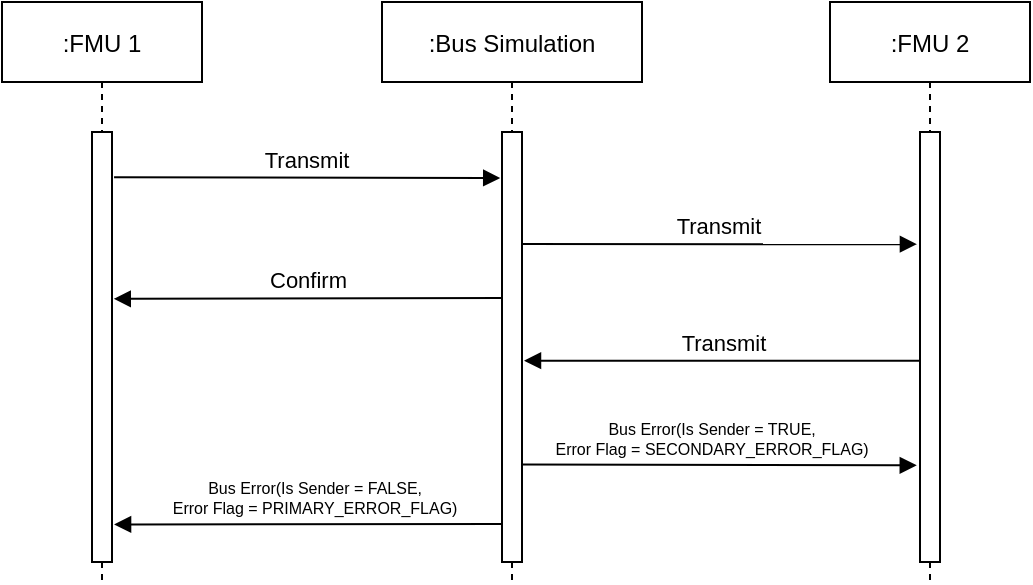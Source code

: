 <mxfile version="21.5.0" type="device">
  <diagram id="kgpKYQtTHZ0yAKxKKP6v" name="Page-1">
    <mxGraphModel dx="657" dy="379" grid="1" gridSize="10" guides="1" tooltips="1" connect="1" arrows="1" fold="1" page="1" pageScale="1" pageWidth="850" pageHeight="1100" math="0" shadow="0">
      <root>
        <mxCell id="0" />
        <mxCell id="1" parent="0" />
        <mxCell id="3nuBFxr9cyL0pnOWT2aG-1" value=":FMU 1" style="shape=umlLifeline;perimeter=lifelinePerimeter;container=1;collapsible=0;recursiveResize=0;rounded=0;shadow=0;strokeWidth=1;" parent="1" vertex="1">
          <mxGeometry x="110" y="80" width="100" height="290" as="geometry" />
        </mxCell>
        <mxCell id="3nuBFxr9cyL0pnOWT2aG-2" value="" style="points=[];perimeter=orthogonalPerimeter;rounded=0;shadow=0;strokeWidth=1;" parent="3nuBFxr9cyL0pnOWT2aG-1" vertex="1">
          <mxGeometry x="45" y="65" width="10" height="215" as="geometry" />
        </mxCell>
        <mxCell id="3nuBFxr9cyL0pnOWT2aG-5" value=":Bus Simulation" style="shape=umlLifeline;perimeter=lifelinePerimeter;container=1;collapsible=0;recursiveResize=0;rounded=0;shadow=0;strokeWidth=1;" parent="1" vertex="1">
          <mxGeometry x="300" y="80" width="130" height="290" as="geometry" />
        </mxCell>
        <mxCell id="3nuBFxr9cyL0pnOWT2aG-6" value="" style="points=[];perimeter=orthogonalPerimeter;rounded=0;shadow=0;strokeWidth=1;" parent="3nuBFxr9cyL0pnOWT2aG-5" vertex="1">
          <mxGeometry x="60" y="65" width="10" height="215" as="geometry" />
        </mxCell>
        <mxCell id="eGcspzg-jYoVY6njO30K-8" value="Transmit" style="verticalAlign=bottom;endArrow=block;shadow=0;strokeWidth=1;entryX=-0.254;entryY=0.261;entryDx=0;entryDy=0;entryPerimeter=0;" parent="3nuBFxr9cyL0pnOWT2aG-5" edge="1">
          <mxGeometry relative="1" as="geometry">
            <mxPoint x="70" y="121" as="sourcePoint" />
            <mxPoint x="267.46" y="121.115" as="targetPoint" />
          </mxGeometry>
        </mxCell>
        <mxCell id="ikn1xNM__fGQJB6K_NLL-1" value="Transmit" style="verticalAlign=bottom;endArrow=block;shadow=0;strokeWidth=1;" parent="3nuBFxr9cyL0pnOWT2aG-5" edge="1">
          <mxGeometry relative="1" as="geometry">
            <mxPoint x="271.5" y="179.36" as="sourcePoint" />
            <mxPoint x="71" y="179.36" as="targetPoint" />
          </mxGeometry>
        </mxCell>
        <mxCell id="ikn1xNM__fGQJB6K_NLL-2" value="Bus Error(Is Sender = TRUE,&#xa;Error Flag = SECONDARY_ERROR_FLAG)" style="verticalAlign=bottom;endArrow=block;entryX=-0.261;entryY=0.724;shadow=0;strokeWidth=1;fontSize=8;spacingLeft=-7;entryDx=0;entryDy=0;entryPerimeter=0;exitX=0.955;exitY=0.722;exitDx=0;exitDy=0;exitPerimeter=0;" parent="3nuBFxr9cyL0pnOWT2aG-5" edge="1">
          <mxGeometry relative="1" as="geometry">
            <mxPoint x="69.55" y="231.23" as="sourcePoint" />
            <mxPoint x="267.39" y="231.66" as="targetPoint" />
          </mxGeometry>
        </mxCell>
        <mxCell id="-VYj8l_xqPbd0REhv1_3-2" value="Bus Error(Is Sender = FALSE,&#xa;Error Flag = PRIMARY_ERROR_FLAG)" style="verticalAlign=bottom;endArrow=none;entryX=0;entryY=0;shadow=0;strokeWidth=1;fontSize=8;startArrow=block;startFill=1;endFill=0;spacingBottom=0;spacingLeft=7;exitX=1.104;exitY=0.815;exitDx=0;exitDy=0;exitPerimeter=0;" parent="3nuBFxr9cyL0pnOWT2aG-5" edge="1">
          <mxGeometry relative="1" as="geometry">
            <mxPoint x="-133.96" y="261.225" as="sourcePoint" />
            <mxPoint x="60" y="261" as="targetPoint" />
          </mxGeometry>
        </mxCell>
        <mxCell id="eGcspzg-jYoVY6njO30K-1" value=":FMU 2" style="shape=umlLifeline;perimeter=lifelinePerimeter;container=1;collapsible=0;recursiveResize=0;rounded=0;shadow=0;strokeWidth=1;" parent="1" vertex="1">
          <mxGeometry x="524" y="80" width="100" height="290" as="geometry" />
        </mxCell>
        <mxCell id="eGcspzg-jYoVY6njO30K-2" value="" style="points=[];perimeter=orthogonalPerimeter;rounded=0;shadow=0;strokeWidth=1;" parent="eGcspzg-jYoVY6njO30K-1" vertex="1">
          <mxGeometry x="45" y="65" width="10" height="215" as="geometry" />
        </mxCell>
        <mxCell id="Ct78ly6aTw_c9TOjw8sM-1" value="Transmit" style="verticalAlign=bottom;endArrow=block;entryX=-0.089;entryY=0.107;shadow=0;strokeWidth=1;entryDx=0;entryDy=0;entryPerimeter=0;exitX=1.104;exitY=0.105;exitDx=0;exitDy=0;exitPerimeter=0;" parent="1" source="3nuBFxr9cyL0pnOWT2aG-2" target="3nuBFxr9cyL0pnOWT2aG-6" edge="1">
          <mxGeometry relative="1" as="geometry">
            <mxPoint x="176" y="167" as="sourcePoint" />
            <mxPoint x="361" y="167" as="targetPoint" />
          </mxGeometry>
        </mxCell>
        <mxCell id="MDTXqJ2sE1CeRZtA75QT-1" value="Confirm" style="verticalAlign=bottom;endArrow=block;shadow=0;strokeWidth=1;exitX=0.026;exitY=0.372;exitDx=0;exitDy=0;exitPerimeter=0;entryX=1.188;entryY=0.374;entryDx=0;entryDy=0;entryPerimeter=0;" parent="1" edge="1">
          <mxGeometry relative="1" as="geometry">
            <mxPoint x="360.26" y="227.98" as="sourcePoint" />
            <mxPoint x="165.88" y="228.41" as="targetPoint" />
          </mxGeometry>
        </mxCell>
      </root>
    </mxGraphModel>
  </diagram>
</mxfile>
